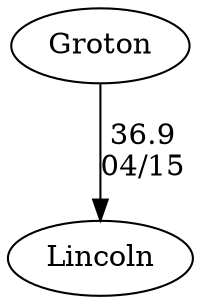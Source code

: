 digraph girls1foursLincoln {Lincoln [URL="girls1foursLincolnLincoln.html"];Groton [URL="girls1foursLincolnGroton.html"];Groton -> Lincoln[label="36.9
04/15", weight="64", tooltip="NEIRA Girls Fours,Lincoln at Groton School			
Distance: 1250m Conditions: Perfect for all races Comments: A beautiful spring day for racing on the mighty Nashua. Thank you, Lincoln!
None", URL="http://www.row2k.com/results/resultspage.cfm?UID=68C5B52F48A6DADC2D5F65DF47E51637&cat=1", random="random"]}